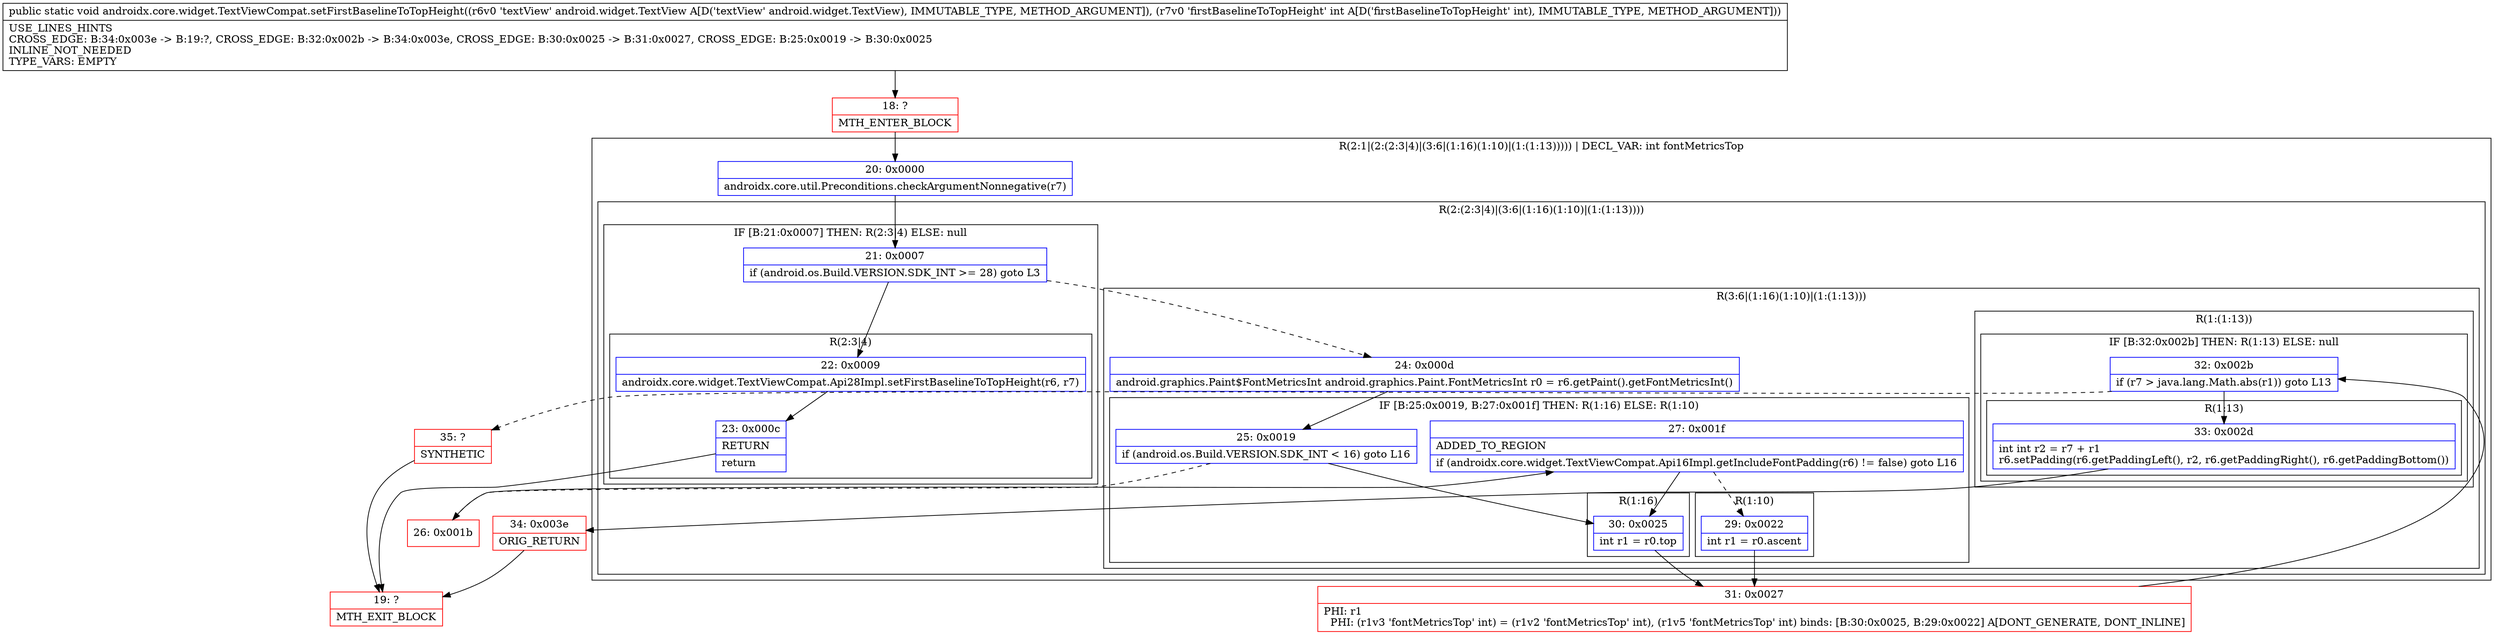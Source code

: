 digraph "CFG forandroidx.core.widget.TextViewCompat.setFirstBaselineToTopHeight(Landroid\/widget\/TextView;I)V" {
subgraph cluster_Region_862511655 {
label = "R(2:1|(2:(2:3|4)|(3:6|(1:16)(1:10)|(1:(1:13))))) | DECL_VAR: int fontMetricsTop\l";
node [shape=record,color=blue];
Node_20 [shape=record,label="{20\:\ 0x0000|androidx.core.util.Preconditions.checkArgumentNonnegative(r7)\l}"];
subgraph cluster_Region_123737019 {
label = "R(2:(2:3|4)|(3:6|(1:16)(1:10)|(1:(1:13))))";
node [shape=record,color=blue];
subgraph cluster_IfRegion_1000182319 {
label = "IF [B:21:0x0007] THEN: R(2:3|4) ELSE: null";
node [shape=record,color=blue];
Node_21 [shape=record,label="{21\:\ 0x0007|if (android.os.Build.VERSION.SDK_INT \>= 28) goto L3\l}"];
subgraph cluster_Region_677036086 {
label = "R(2:3|4)";
node [shape=record,color=blue];
Node_22 [shape=record,label="{22\:\ 0x0009|androidx.core.widget.TextViewCompat.Api28Impl.setFirstBaselineToTopHeight(r6, r7)\l}"];
Node_23 [shape=record,label="{23\:\ 0x000c|RETURN\l|return\l}"];
}
}
subgraph cluster_Region_633147706 {
label = "R(3:6|(1:16)(1:10)|(1:(1:13)))";
node [shape=record,color=blue];
Node_24 [shape=record,label="{24\:\ 0x000d|android.graphics.Paint$FontMetricsInt android.graphics.Paint.FontMetricsInt r0 = r6.getPaint().getFontMetricsInt()\l}"];
subgraph cluster_IfRegion_1549235904 {
label = "IF [B:25:0x0019, B:27:0x001f] THEN: R(1:16) ELSE: R(1:10)";
node [shape=record,color=blue];
Node_25 [shape=record,label="{25\:\ 0x0019|if (android.os.Build.VERSION.SDK_INT \< 16) goto L16\l}"];
Node_27 [shape=record,label="{27\:\ 0x001f|ADDED_TO_REGION\l|if (androidx.core.widget.TextViewCompat.Api16Impl.getIncludeFontPadding(r6) != false) goto L16\l}"];
subgraph cluster_Region_176030467 {
label = "R(1:16)";
node [shape=record,color=blue];
Node_30 [shape=record,label="{30\:\ 0x0025|int r1 = r0.top\l}"];
}
subgraph cluster_Region_1369624497 {
label = "R(1:10)";
node [shape=record,color=blue];
Node_29 [shape=record,label="{29\:\ 0x0022|int r1 = r0.ascent\l}"];
}
}
subgraph cluster_Region_1529699130 {
label = "R(1:(1:13))";
node [shape=record,color=blue];
subgraph cluster_IfRegion_209106586 {
label = "IF [B:32:0x002b] THEN: R(1:13) ELSE: null";
node [shape=record,color=blue];
Node_32 [shape=record,label="{32\:\ 0x002b|if (r7 \> java.lang.Math.abs(r1)) goto L13\l}"];
subgraph cluster_Region_2113460958 {
label = "R(1:13)";
node [shape=record,color=blue];
Node_33 [shape=record,label="{33\:\ 0x002d|int int r2 = r7 + r1\lr6.setPadding(r6.getPaddingLeft(), r2, r6.getPaddingRight(), r6.getPaddingBottom())\l}"];
}
}
}
}
}
}
Node_18 [shape=record,color=red,label="{18\:\ ?|MTH_ENTER_BLOCK\l}"];
Node_19 [shape=record,color=red,label="{19\:\ ?|MTH_EXIT_BLOCK\l}"];
Node_26 [shape=record,color=red,label="{26\:\ 0x001b}"];
Node_31 [shape=record,color=red,label="{31\:\ 0x0027|PHI: r1 \l  PHI: (r1v3 'fontMetricsTop' int) = (r1v2 'fontMetricsTop' int), (r1v5 'fontMetricsTop' int) binds: [B:30:0x0025, B:29:0x0022] A[DONT_GENERATE, DONT_INLINE]\l}"];
Node_34 [shape=record,color=red,label="{34\:\ 0x003e|ORIG_RETURN\l}"];
Node_35 [shape=record,color=red,label="{35\:\ ?|SYNTHETIC\l}"];
MethodNode[shape=record,label="{public static void androidx.core.widget.TextViewCompat.setFirstBaselineToTopHeight((r6v0 'textView' android.widget.TextView A[D('textView' android.widget.TextView), IMMUTABLE_TYPE, METHOD_ARGUMENT]), (r7v0 'firstBaselineToTopHeight' int A[D('firstBaselineToTopHeight' int), IMMUTABLE_TYPE, METHOD_ARGUMENT]))  | USE_LINES_HINTS\lCROSS_EDGE: B:34:0x003e \-\> B:19:?, CROSS_EDGE: B:32:0x002b \-\> B:34:0x003e, CROSS_EDGE: B:30:0x0025 \-\> B:31:0x0027, CROSS_EDGE: B:25:0x0019 \-\> B:30:0x0025\lINLINE_NOT_NEEDED\lTYPE_VARS: EMPTY\l}"];
MethodNode -> Node_18;Node_20 -> Node_21;
Node_21 -> Node_22;
Node_21 -> Node_24[style=dashed];
Node_22 -> Node_23;
Node_23 -> Node_19;
Node_24 -> Node_25;
Node_25 -> Node_26[style=dashed];
Node_25 -> Node_30;
Node_27 -> Node_29[style=dashed];
Node_27 -> Node_30;
Node_30 -> Node_31;
Node_29 -> Node_31;
Node_32 -> Node_33;
Node_32 -> Node_35[style=dashed];
Node_33 -> Node_34;
Node_18 -> Node_20;
Node_26 -> Node_27;
Node_31 -> Node_32;
Node_34 -> Node_19;
Node_35 -> Node_19;
}

